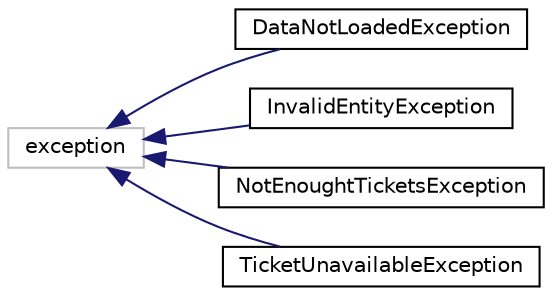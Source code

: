 digraph "Graphical Class Hierarchy"
{
  edge [fontname="Helvetica",fontsize="10",labelfontname="Helvetica",labelfontsize="10"];
  node [fontname="Helvetica",fontsize="10",shape=record];
  rankdir="LR";
  Node10 [label="exception",height=0.2,width=0.4,color="grey75", fillcolor="white", style="filled"];
  Node10 -> Node0 [dir="back",color="midnightblue",fontsize="10",style="solid",fontname="Helvetica"];
  Node0 [label="DataNotLoadedException",height=0.2,width=0.4,color="black", fillcolor="white", style="filled",URL="$class_data_not_loaded_exception.html"];
  Node10 -> Node12 [dir="back",color="midnightblue",fontsize="10",style="solid",fontname="Helvetica"];
  Node12 [label="InvalidEntityException",height=0.2,width=0.4,color="black", fillcolor="white", style="filled",URL="$class_invalid_entity_exception.html"];
  Node10 -> Node13 [dir="back",color="midnightblue",fontsize="10",style="solid",fontname="Helvetica"];
  Node13 [label="NotEnoughtTicketsException",height=0.2,width=0.4,color="black", fillcolor="white", style="filled",URL="$class_not_enought_tickets_exception.html"];
  Node10 -> Node14 [dir="back",color="midnightblue",fontsize="10",style="solid",fontname="Helvetica"];
  Node14 [label="TicketUnavailableException",height=0.2,width=0.4,color="black", fillcolor="white", style="filled",URL="$class_ticket_unavailable_exception.html"];
}
